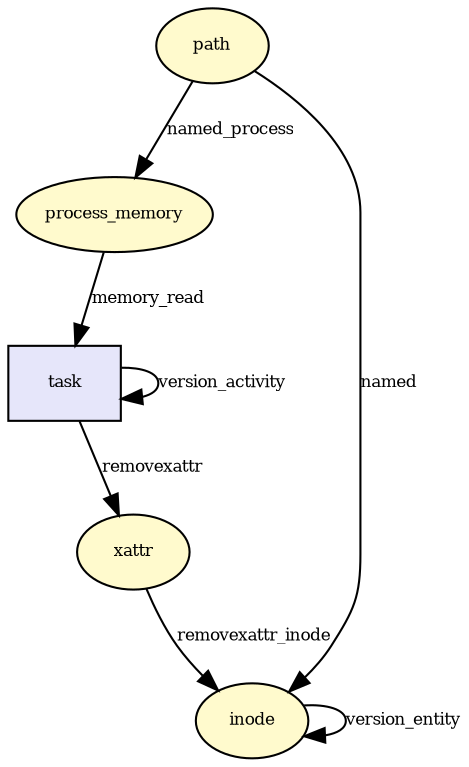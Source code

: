 digraph RGL__DirectedAdjacencyGraph {path[fontsize = 8,label = "path",shape = ellipse, fillcolor="#fffacd", style = filled]

process_memory[fontsize = 8,label = "process_memory",shape = ellipse, fillcolor="#fffacd", style = filled]

path -> process_memory[fontsize = 8,label = "named_process"]

inode[fontsize = 8,label = "inode",shape = ellipse, fillcolor="#fffacd", style = filled]

path -> inode[fontsize = 8,label = "named"]

task[fontsize = 8,label = "task",shape = rectangle, fillcolor="#e6e6fa", style = filled]

process_memory -> task[fontsize = 8,label = "memory_read"]

xattr[fontsize = 8,label = "xattr",shape = ellipse, fillcolor="#fffacd", style = filled]

task -> xattr[fontsize = 8,label = "removexattr"]

xattr -> inode[fontsize = 8,label = "removexattr_inode"]

task -> task[fontsize = 8,label = "version_activity"]

inode -> inode[fontsize = 8,label = "version_entity"]

}